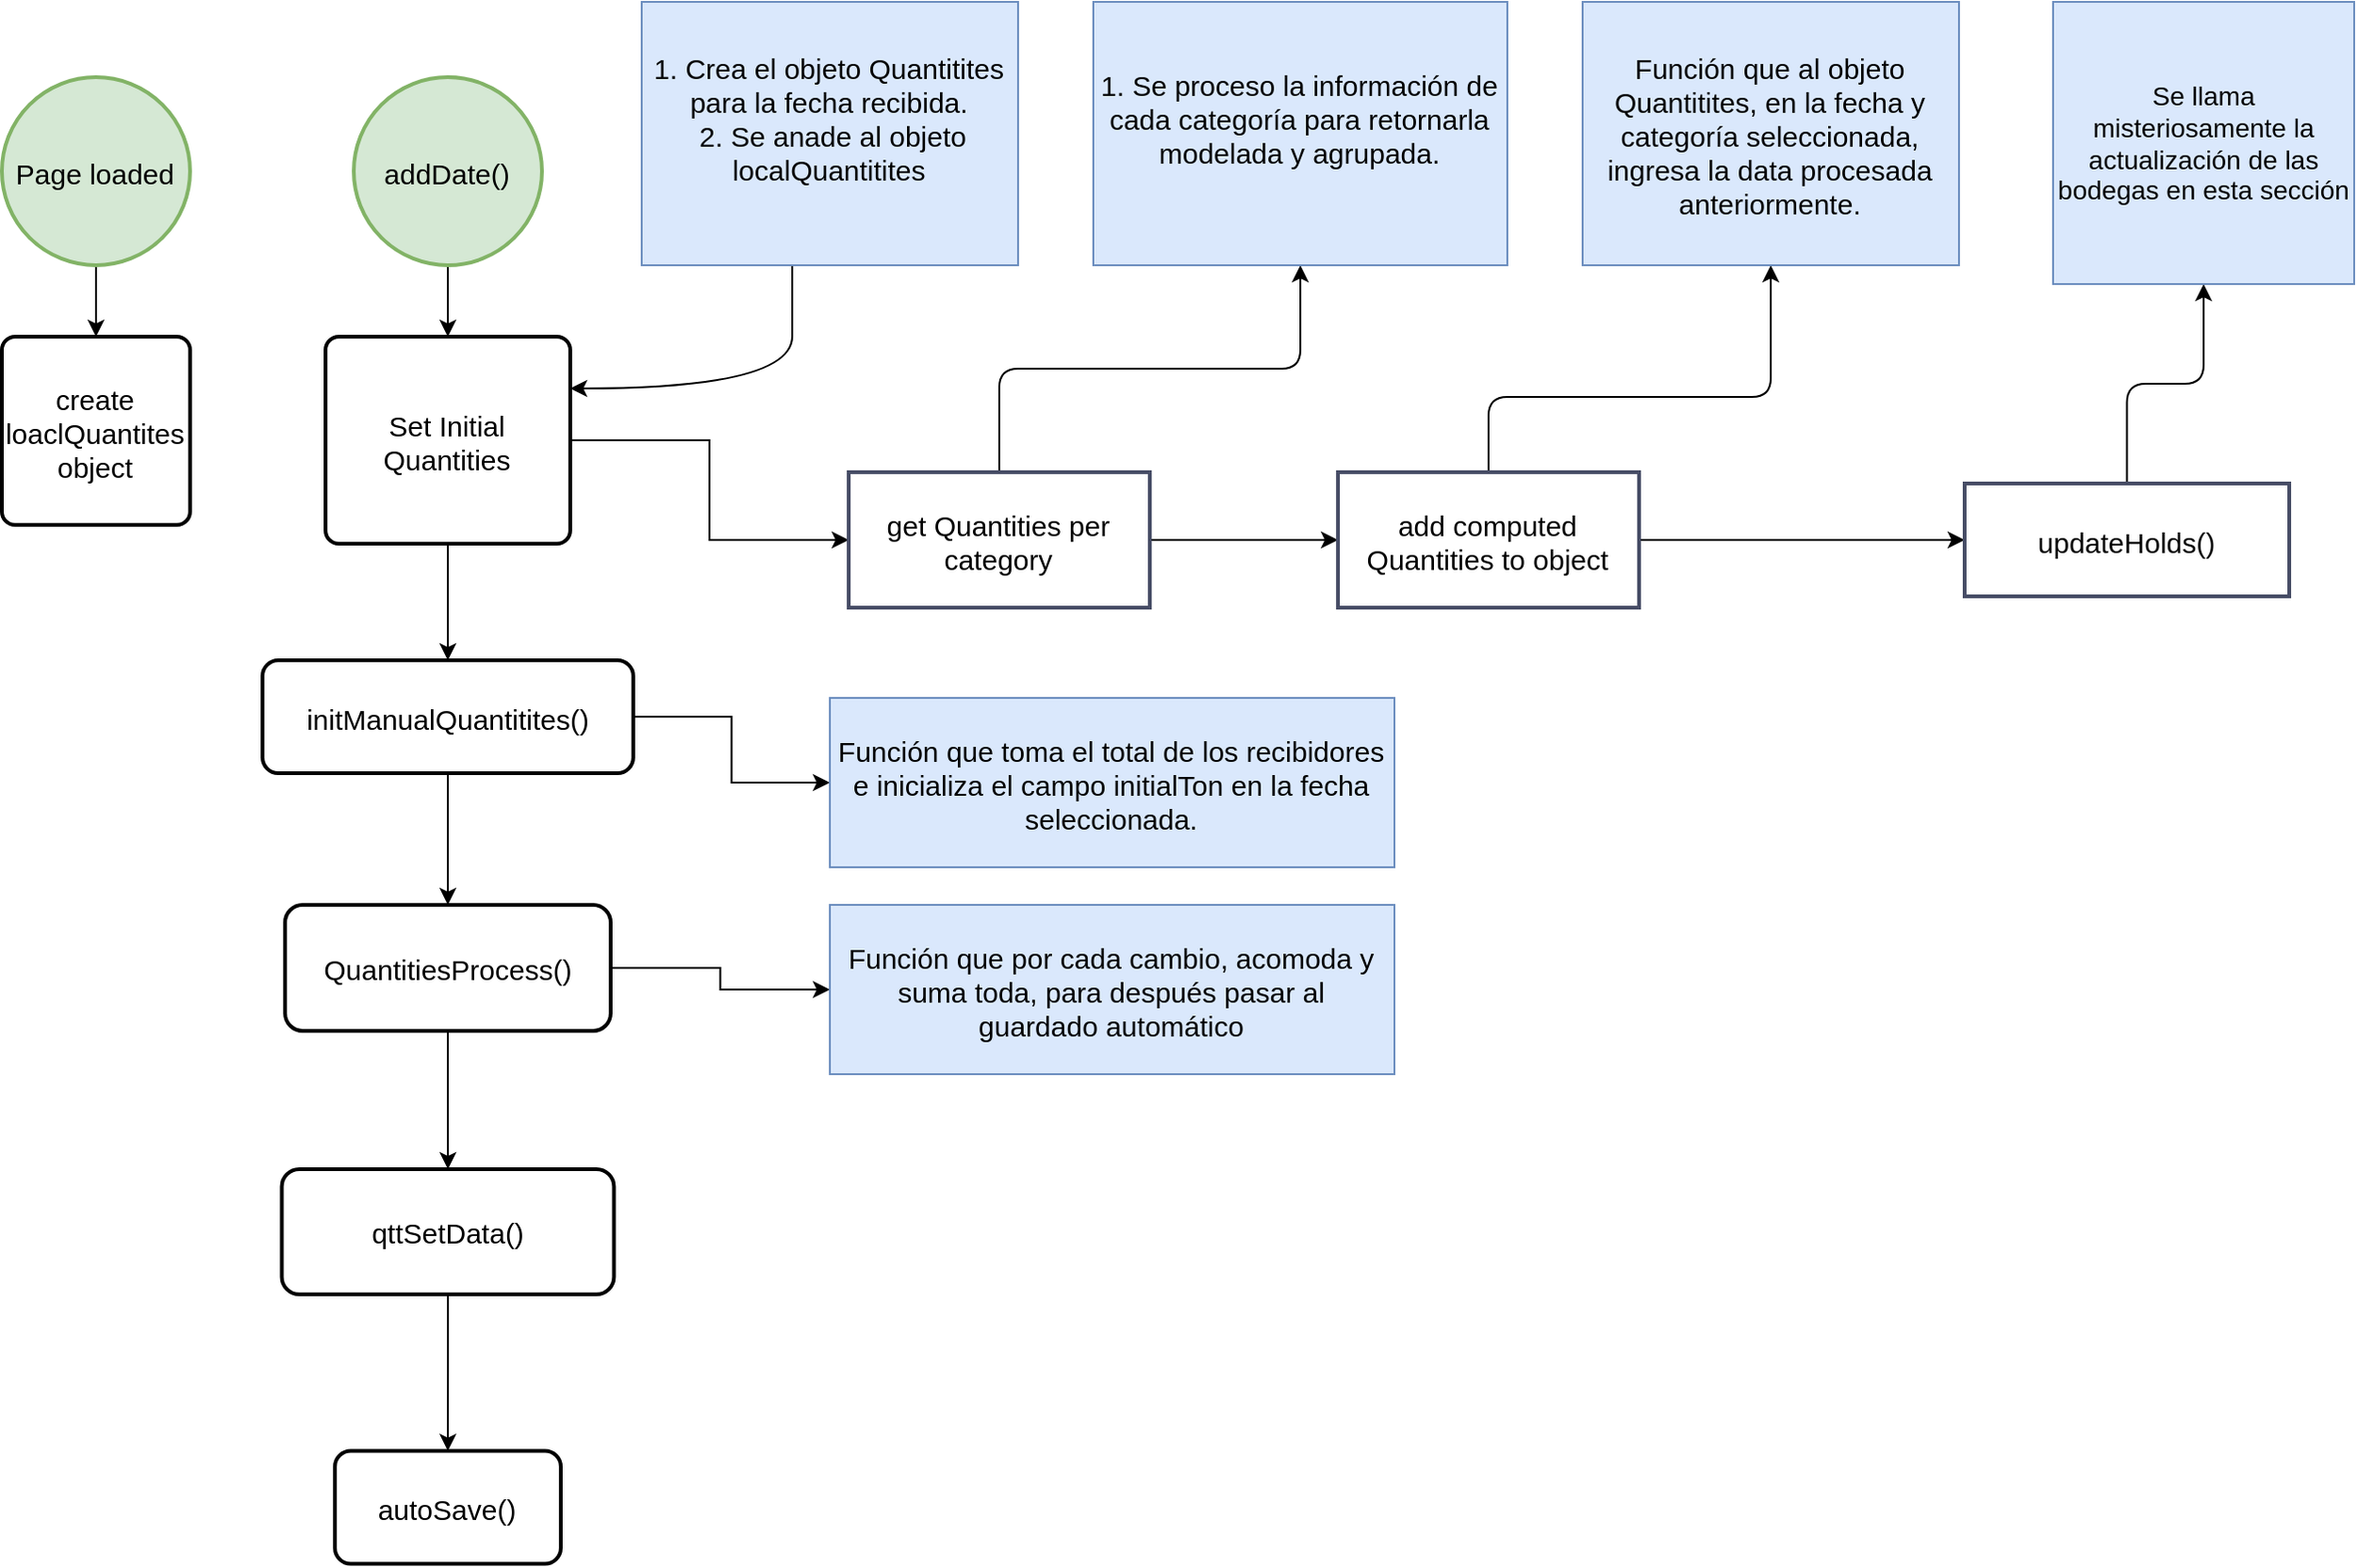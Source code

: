 <mxfile version="22.1.18" type="github">
  <diagram name="Página-1" id="ArsEkwuGPQtcpOPG1bf9">
    <mxGraphModel dx="1175" dy="696" grid="1" gridSize="10" guides="1" tooltips="1" connect="1" arrows="1" fold="1" page="1" pageScale="1" pageWidth="850" pageHeight="1100" math="0" shadow="0">
      <root>
        <mxCell id="0" />
        <mxCell id="1" parent="0" />
        <mxCell id="bBKTdJ-3Wv-lQ62cRmP5-20" value="" style="edgeStyle=orthogonalEdgeStyle;rounded=0;orthogonalLoop=1;jettySize=auto;exitX=1;exitY=0.5;exitDx=0;exitDy=0;fontFamily=Helvetica;fontStyle=0;fontSize=15;labelPosition=center;verticalLabelPosition=middle;align=center;verticalAlign=middle;fontColor=default;labelBackgroundColor=none;labelBorderColor=none;html=1;spacingTop=1;spacing=6;spacingLeft=-1;spacingBottom=0;spacingRight=0;" parent="1" source="bBKTdJ-3Wv-lQ62cRmP5-41" target="bBKTdJ-3Wv-lQ62cRmP5-25" edge="1">
          <mxGeometry relative="1" as="geometry">
            <mxPoint x="450" y="284" as="sourcePoint" />
          </mxGeometry>
        </mxCell>
        <mxCell id="bBKTdJ-3Wv-lQ62cRmP5-24" value="" style="edgeStyle=orthogonalEdgeStyle;rounded=0;orthogonalLoop=1;jettySize=auto;fontFamily=Helvetica;fontStyle=0;fontSize=15;labelPosition=center;verticalLabelPosition=middle;align=center;verticalAlign=middle;fontColor=default;labelBackgroundColor=none;labelBorderColor=none;html=1;spacingTop=1;spacing=6;spacingLeft=-1;spacingBottom=0;spacingRight=0;" parent="1" source="bBKTdJ-3Wv-lQ62cRmP5-25" target="bBKTdJ-3Wv-lQ62cRmP5-26" edge="1">
          <mxGeometry relative="1" as="geometry" />
        </mxCell>
        <mxCell id="bBKTdJ-3Wv-lQ62cRmP5-46" style="edgeStyle=orthogonalEdgeStyle;rounded=1;orthogonalLoop=1;jettySize=auto;html=1;curved=0;exitX=0.5;exitY=0;exitDx=0;exitDy=0;" parent="1" source="bBKTdJ-3Wv-lQ62cRmP5-25" target="bBKTdJ-3Wv-lQ62cRmP5-32" edge="1">
          <mxGeometry relative="1" as="geometry" />
        </mxCell>
        <mxCell id="bBKTdJ-3Wv-lQ62cRmP5-25" value="get Quantities per category" style="fontSize=15;zwfType=basicShape;rounded=0;strokeWidth=2;strokeColor=#474D66;fontFamily=Helvetica;fontStyle=0;labelPosition=center;verticalLabelPosition=middle;align=center;verticalAlign=middle;fontColor=default;labelBackgroundColor=none;labelBorderColor=none;whiteSpace=wrap;html=1;spacingTop=1;spacing=6;spacingLeft=-1;spacingBottom=0;spacingRight=0;" parent="1" vertex="1">
          <mxGeometry x="510" y="280" width="160" height="72" as="geometry" />
        </mxCell>
        <mxCell id="bBKTdJ-3Wv-lQ62cRmP5-47" style="edgeStyle=orthogonalEdgeStyle;rounded=1;orthogonalLoop=1;jettySize=auto;html=1;entryX=0.5;entryY=1;entryDx=0;entryDy=0;curved=0;exitX=0.5;exitY=0;exitDx=0;exitDy=0;" parent="1" source="bBKTdJ-3Wv-lQ62cRmP5-26" target="bBKTdJ-3Wv-lQ62cRmP5-33" edge="1">
          <mxGeometry relative="1" as="geometry">
            <mxPoint x="849.997" y="260" as="sourcePoint" />
            <mxPoint x="999.93" y="150" as="targetPoint" />
            <Array as="points">
              <mxPoint x="850" y="240" />
              <mxPoint x="1000" y="240" />
            </Array>
          </mxGeometry>
        </mxCell>
        <mxCell id="bBKTdJ-3Wv-lQ62cRmP5-53" value="" style="edgeStyle=orthogonalEdgeStyle;rounded=0;orthogonalLoop=1;jettySize=auto;html=1;" parent="1" source="bBKTdJ-3Wv-lQ62cRmP5-26" target="bBKTdJ-3Wv-lQ62cRmP5-52" edge="1">
          <mxGeometry relative="1" as="geometry" />
        </mxCell>
        <mxCell id="bBKTdJ-3Wv-lQ62cRmP5-26" value="add computed Quantities to object" style="fontSize=15;zwfType=basicShape;rounded=0;strokeWidth=2;strokeColor=#474D66;fontFamily=Helvetica;fontStyle=0;labelPosition=center;verticalLabelPosition=middle;align=center;verticalAlign=middle;fontColor=default;labelBackgroundColor=none;labelBorderColor=none;whiteSpace=wrap;html=1;spacingTop=1;spacing=6;spacingLeft=-1;spacingBottom=0;spacingRight=0;" parent="1" vertex="1">
          <mxGeometry x="770" y="280" width="160" height="72" as="geometry" />
        </mxCell>
        <mxCell id="bBKTdJ-3Wv-lQ62cRmP5-45" style="edgeStyle=orthogonalEdgeStyle;rounded=0;orthogonalLoop=1;jettySize=auto;html=1;entryX=1;entryY=0.25;entryDx=0;entryDy=0;curved=1;" parent="1" source="bBKTdJ-3Wv-lQ62cRmP5-31" target="bBKTdJ-3Wv-lQ62cRmP5-41" edge="1">
          <mxGeometry relative="1" as="geometry">
            <Array as="points">
              <mxPoint x="480" y="180" />
              <mxPoint x="480" y="236" />
            </Array>
          </mxGeometry>
        </mxCell>
        <mxCell id="bBKTdJ-3Wv-lQ62cRmP5-31" value="1. Crea el objeto Quantitites para la fecha recibida.&lt;br style=&quot;font-size: 15px;&quot;&gt;&amp;nbsp;2. Se anade al objeto localQuantitites&lt;br style=&quot;font-size: 15px;&quot;&gt;&amp;nbsp;" style="rounded=0;fontFamily=Helvetica;fontStyle=0;fontSize=15;labelPosition=center;verticalLabelPosition=middle;align=center;verticalAlign=middle;labelBackgroundColor=none;labelBorderColor=none;whiteSpace=wrap;html=1;spacingTop=1;spacing=6;spacingLeft=-1;spacingBottom=0;spacingRight=0;fillColor=#dae8fc;strokeColor=#6c8ebf;" parent="1" vertex="1">
          <mxGeometry x="400" y="30" width="200" height="140" as="geometry" />
        </mxCell>
        <mxCell id="bBKTdJ-3Wv-lQ62cRmP5-32" value="1. Se proceso la información de cada categoría para retornarla modelada y agrupada.&lt;br style=&quot;font-size: 15px;&quot;&gt;&amp;nbsp;" style="rounded=0;fontFamily=Helvetica;fontStyle=0;fontSize=15;labelPosition=center;verticalLabelPosition=middle;align=center;verticalAlign=middle;labelBackgroundColor=none;labelBorderColor=none;whiteSpace=wrap;html=1;spacingTop=1;spacing=6;spacingLeft=-1;spacingBottom=0;spacingRight=0;fillColor=#dae8fc;strokeColor=#6c8ebf;" parent="1" vertex="1">
          <mxGeometry x="640" y="30" width="220" height="140" as="geometry" />
        </mxCell>
        <mxCell id="bBKTdJ-3Wv-lQ62cRmP5-33" value="Función que al objeto Quantitites, en la fecha y categoría seleccionada, ingresa la data procesada anteriormente." style="rounded=0;fontFamily=Helvetica;fontStyle=0;fontSize=15;labelPosition=center;verticalLabelPosition=middle;align=center;verticalAlign=middle;labelBackgroundColor=none;labelBorderColor=none;whiteSpace=wrap;html=1;spacingTop=1;spacing=6;spacingLeft=-1;spacingBottom=0;spacingRight=0;fillColor=#dae8fc;strokeColor=#6c8ebf;" parent="1" vertex="1">
          <mxGeometry x="900" y="30" width="200" height="140" as="geometry" />
        </mxCell>
        <mxCell id="bBKTdJ-3Wv-lQ62cRmP5-36" value="" style="edgeStyle=orthogonalEdgeStyle;rounded=0;orthogonalLoop=1;jettySize=auto;fontFamily=Helvetica;fontStyle=0;fontSize=15;labelPosition=center;verticalLabelPosition=middle;align=center;verticalAlign=middle;fontColor=default;labelBackgroundColor=none;labelBorderColor=none;html=1;spacingTop=1;spacing=6;spacingLeft=-1;spacingBottom=0;spacingRight=0;" parent="1" source="bBKTdJ-3Wv-lQ62cRmP5-34" target="bBKTdJ-3Wv-lQ62cRmP5-37" edge="1">
          <mxGeometry relative="1" as="geometry">
            <mxPoint x="110" y="238" as="targetPoint" />
          </mxGeometry>
        </mxCell>
        <mxCell id="bBKTdJ-3Wv-lQ62cRmP5-34" value="Page loaded" style="strokeWidth=2;shape=mxgraph.flowchart.start_2;fillColor=#d5e8d4;strokeColor=#82b366;fontFamily=Helvetica;fontStyle=0;fontSize=15;labelPosition=center;verticalLabelPosition=middle;align=center;verticalAlign=middle;fontColor=default;labelBackgroundColor=none;labelBorderColor=none;whiteSpace=wrap;html=1;spacingTop=1;spacing=6;spacingLeft=-1;spacingBottom=0;spacingRight=0;" parent="1" vertex="1">
          <mxGeometry x="60" y="70" width="100" height="100" as="geometry" />
        </mxCell>
        <mxCell id="bBKTdJ-3Wv-lQ62cRmP5-37" value="create loaclQuantites object" style="rounded=1;absoluteArcSize=1;arcSize=14;strokeWidth=2;fontFamily=Helvetica;fontStyle=0;fontSize=15;labelPosition=center;verticalLabelPosition=middle;align=center;verticalAlign=middle;fontColor=default;labelBackgroundColor=none;labelBorderColor=none;whiteSpace=wrap;html=1;spacingTop=1;spacing=6;spacingLeft=-1;spacingBottom=0;spacingRight=0;" parent="1" vertex="1">
          <mxGeometry x="60" y="208" width="100" height="100" as="geometry" />
        </mxCell>
        <mxCell id="bBKTdJ-3Wv-lQ62cRmP5-42" value="" style="edgeStyle=orthogonalEdgeStyle;rounded=0;orthogonalLoop=1;jettySize=auto;entryX=0.5;entryY=0;entryDx=0;entryDy=0;fontFamily=Helvetica;fontStyle=0;fontSize=15;labelPosition=center;verticalLabelPosition=middle;align=center;verticalAlign=middle;fontColor=default;labelBackgroundColor=none;labelBorderColor=none;html=1;spacingTop=1;spacing=6;spacingLeft=-1;spacingBottom=0;spacingRight=0;" parent="1" source="bBKTdJ-3Wv-lQ62cRmP5-38" target="bBKTdJ-3Wv-lQ62cRmP5-41" edge="1">
          <mxGeometry relative="1" as="geometry" />
        </mxCell>
        <mxCell id="bBKTdJ-3Wv-lQ62cRmP5-38" value="addDate()" style="strokeWidth=2;shape=mxgraph.flowchart.start_2;fillColor=#d5e8d4;strokeColor=#82b366;fontFamily=Helvetica;fontStyle=0;fontSize=15;labelPosition=center;verticalLabelPosition=middle;align=center;verticalAlign=middle;fontColor=default;labelBackgroundColor=none;labelBorderColor=none;whiteSpace=wrap;html=1;spacingTop=1;spacing=6;spacingLeft=-1;spacingBottom=0;spacingRight=0;" parent="1" vertex="1">
          <mxGeometry x="247" y="70" width="100" height="100" as="geometry" />
        </mxCell>
        <mxCell id="1cdeKlZobP_Rr9OoL44j-2" value="" style="edgeStyle=orthogonalEdgeStyle;rounded=0;orthogonalLoop=1;jettySize=auto;html=1;" edge="1" parent="1" source="bBKTdJ-3Wv-lQ62cRmP5-41" target="1cdeKlZobP_Rr9OoL44j-1">
          <mxGeometry relative="1" as="geometry" />
        </mxCell>
        <mxCell id="bBKTdJ-3Wv-lQ62cRmP5-41" value="Set Initial Quantities" style="rounded=1;absoluteArcSize=1;arcSize=14;strokeWidth=2;fontFamily=Helvetica;fontStyle=0;fontSize=15;labelPosition=center;verticalLabelPosition=middle;align=center;verticalAlign=middle;fontColor=default;labelBackgroundColor=none;labelBorderColor=none;whiteSpace=wrap;html=1;spacingTop=1;spacing=6;spacingLeft=-1;spacingBottom=0;spacingRight=0;" parent="1" vertex="1">
          <mxGeometry x="232" y="208" width="130" height="110" as="geometry" />
        </mxCell>
        <mxCell id="bBKTdJ-3Wv-lQ62cRmP5-54" style="edgeStyle=orthogonalEdgeStyle;rounded=1;orthogonalLoop=1;jettySize=auto;html=1;curved=0;" parent="1" source="bBKTdJ-3Wv-lQ62cRmP5-52" target="bBKTdJ-3Wv-lQ62cRmP5-55" edge="1">
          <mxGeometry relative="1" as="geometry">
            <mxPoint x="720" y="710" as="targetPoint" />
          </mxGeometry>
        </mxCell>
        <mxCell id="bBKTdJ-3Wv-lQ62cRmP5-52" value="updateHolds()" style="whiteSpace=wrap;html=1;fontSize=15;strokeColor=#474D66;rounded=0;strokeWidth=2;fontStyle=0;labelBackgroundColor=none;labelBorderColor=none;spacingTop=1;spacing=6;spacingLeft=-1;spacingBottom=0;spacingRight=0;" parent="1" vertex="1">
          <mxGeometry x="1103" y="286" width="172.5" height="60" as="geometry" />
        </mxCell>
        <mxCell id="bBKTdJ-3Wv-lQ62cRmP5-55" value="&lt;font style=&quot;font-size: 14px;&quot;&gt;Se llama misteriosamente la actualización de las bodegas en esta sección&lt;/font&gt;" style="rounded=0;whiteSpace=wrap;html=1;fillColor=#dae8fc;strokeColor=#6c8ebf;" parent="1" vertex="1">
          <mxGeometry x="1150" y="30" width="160" height="150" as="geometry" />
        </mxCell>
        <mxCell id="bBKTdJ-3Wv-lQ62cRmP5-60" value="" style="edgeStyle=orthogonalEdgeStyle;rounded=0;orthogonalLoop=1;jettySize=auto;html=1;" parent="1" source="bBKTdJ-3Wv-lQ62cRmP5-56" target="bBKTdJ-3Wv-lQ62cRmP5-59" edge="1">
          <mxGeometry relative="1" as="geometry" />
        </mxCell>
        <mxCell id="1cdeKlZobP_Rr9OoL44j-7" value="" style="edgeStyle=orthogonalEdgeStyle;rounded=0;orthogonalLoop=1;jettySize=auto;html=1;entryX=0;entryY=0.5;entryDx=0;entryDy=0;" edge="1" parent="1" source="bBKTdJ-3Wv-lQ62cRmP5-56" target="1cdeKlZobP_Rr9OoL44j-9">
          <mxGeometry relative="1" as="geometry">
            <mxPoint x="470" y="570" as="targetPoint" />
          </mxGeometry>
        </mxCell>
        <mxCell id="bBKTdJ-3Wv-lQ62cRmP5-56" value="QuantitiesProcess()" style="whiteSpace=wrap;html=1;fontSize=15;rounded=1;arcSize=14;strokeWidth=2;fontStyle=0;labelBackgroundColor=none;labelBorderColor=none;spacingTop=1;spacing=6;spacingLeft=-1;spacingBottom=0;spacingRight=0;" parent="1" vertex="1">
          <mxGeometry x="210.5" y="510" width="173" height="67" as="geometry" />
        </mxCell>
        <mxCell id="bBKTdJ-3Wv-lQ62cRmP5-62" value="" style="edgeStyle=orthogonalEdgeStyle;rounded=0;orthogonalLoop=1;jettySize=auto;html=1;" parent="1" source="bBKTdJ-3Wv-lQ62cRmP5-59" target="bBKTdJ-3Wv-lQ62cRmP5-61" edge="1">
          <mxGeometry relative="1" as="geometry" />
        </mxCell>
        <mxCell id="bBKTdJ-3Wv-lQ62cRmP5-59" value="qttSetData()" style="whiteSpace=wrap;html=1;fontSize=15;rounded=1;arcSize=14;strokeWidth=2;fontStyle=0;labelBackgroundColor=none;labelBorderColor=none;spacingTop=1;spacing=6;spacingLeft=-1;spacingBottom=0;spacingRight=0;" parent="1" vertex="1">
          <mxGeometry x="208.75" y="650.5" width="176.5" height="66.5" as="geometry" />
        </mxCell>
        <mxCell id="bBKTdJ-3Wv-lQ62cRmP5-61" value="autoSave()" style="whiteSpace=wrap;html=1;fontSize=15;rounded=1;arcSize=14;strokeWidth=2;fontStyle=0;labelBackgroundColor=none;labelBorderColor=none;spacingTop=1;spacing=6;spacingLeft=-1;spacingBottom=0;spacingRight=0;" parent="1" vertex="1">
          <mxGeometry x="237" y="800.25" width="120" height="60" as="geometry" />
        </mxCell>
        <mxCell id="1cdeKlZobP_Rr9OoL44j-3" style="edgeStyle=orthogonalEdgeStyle;rounded=0;orthogonalLoop=1;jettySize=auto;html=1;" edge="1" parent="1" source="1cdeKlZobP_Rr9OoL44j-1" target="bBKTdJ-3Wv-lQ62cRmP5-56">
          <mxGeometry relative="1" as="geometry" />
        </mxCell>
        <mxCell id="1cdeKlZobP_Rr9OoL44j-5" style="edgeStyle=orthogonalEdgeStyle;rounded=0;orthogonalLoop=1;jettySize=auto;html=1;entryX=0;entryY=0.5;entryDx=0;entryDy=0;" edge="1" parent="1" source="1cdeKlZobP_Rr9OoL44j-1" target="1cdeKlZobP_Rr9OoL44j-4">
          <mxGeometry relative="1" as="geometry" />
        </mxCell>
        <mxCell id="1cdeKlZobP_Rr9OoL44j-1" value="initManualQuantitites()" style="whiteSpace=wrap;html=1;fontSize=15;rounded=1;arcSize=14;strokeWidth=2;fontStyle=0;labelBackgroundColor=none;labelBorderColor=none;spacingTop=1;spacing=6;spacingLeft=-1;spacingBottom=0;spacingRight=0;" vertex="1" parent="1">
          <mxGeometry x="198.5" y="380" width="197" height="60" as="geometry" />
        </mxCell>
        <mxCell id="1cdeKlZobP_Rr9OoL44j-4" value="Función que toma el total de los recibidores e inicializa el campo initialTon en la fecha seleccionada." style="rounded=0;fontFamily=Helvetica;fontStyle=0;fontSize=15;labelPosition=center;verticalLabelPosition=middle;align=center;verticalAlign=middle;labelBackgroundColor=none;labelBorderColor=none;whiteSpace=wrap;html=1;spacingTop=1;spacing=6;spacingLeft=-1;spacingBottom=0;spacingRight=0;fillColor=#dae8fc;strokeColor=#6c8ebf;" vertex="1" parent="1">
          <mxGeometry x="500" y="400" width="300" height="90" as="geometry" />
        </mxCell>
        <mxCell id="1cdeKlZobP_Rr9OoL44j-9" value="Función que por cada cambio, acomoda y suma toda, para después pasar al guardado automático" style="rounded=0;fontFamily=Helvetica;fontStyle=0;fontSize=15;labelPosition=center;verticalLabelPosition=middle;align=center;verticalAlign=middle;labelBackgroundColor=none;labelBorderColor=none;whiteSpace=wrap;html=1;spacingTop=1;spacing=6;spacingLeft=-1;spacingBottom=0;spacingRight=0;fillColor=#dae8fc;strokeColor=#6c8ebf;" vertex="1" parent="1">
          <mxGeometry x="500" y="510" width="300" height="90" as="geometry" />
        </mxCell>
      </root>
    </mxGraphModel>
  </diagram>
</mxfile>
